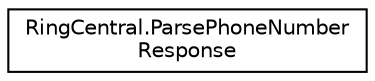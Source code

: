 digraph "Graphical Class Hierarchy"
{
 // LATEX_PDF_SIZE
  edge [fontname="Helvetica",fontsize="10",labelfontname="Helvetica",labelfontsize="10"];
  node [fontname="Helvetica",fontsize="10",shape=record];
  rankdir="LR";
  Node0 [label="RingCentral.ParsePhoneNumber\lResponse",height=0.2,width=0.4,color="black", fillcolor="white", style="filled",URL="$classRingCentral_1_1ParsePhoneNumberResponse.html",tooltip=" "];
}
